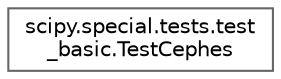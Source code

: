 digraph "Graphical Class Hierarchy"
{
 // LATEX_PDF_SIZE
  bgcolor="transparent";
  edge [fontname=Helvetica,fontsize=10,labelfontname=Helvetica,labelfontsize=10];
  node [fontname=Helvetica,fontsize=10,shape=box,height=0.2,width=0.4];
  rankdir="LR";
  Node0 [id="Node000000",label="scipy.special.tests.test\l_basic.TestCephes",height=0.2,width=0.4,color="grey40", fillcolor="white", style="filled",URL="$da/d08/classscipy_1_1special_1_1tests_1_1test__basic_1_1TestCephes.html",tooltip=" "];
}

